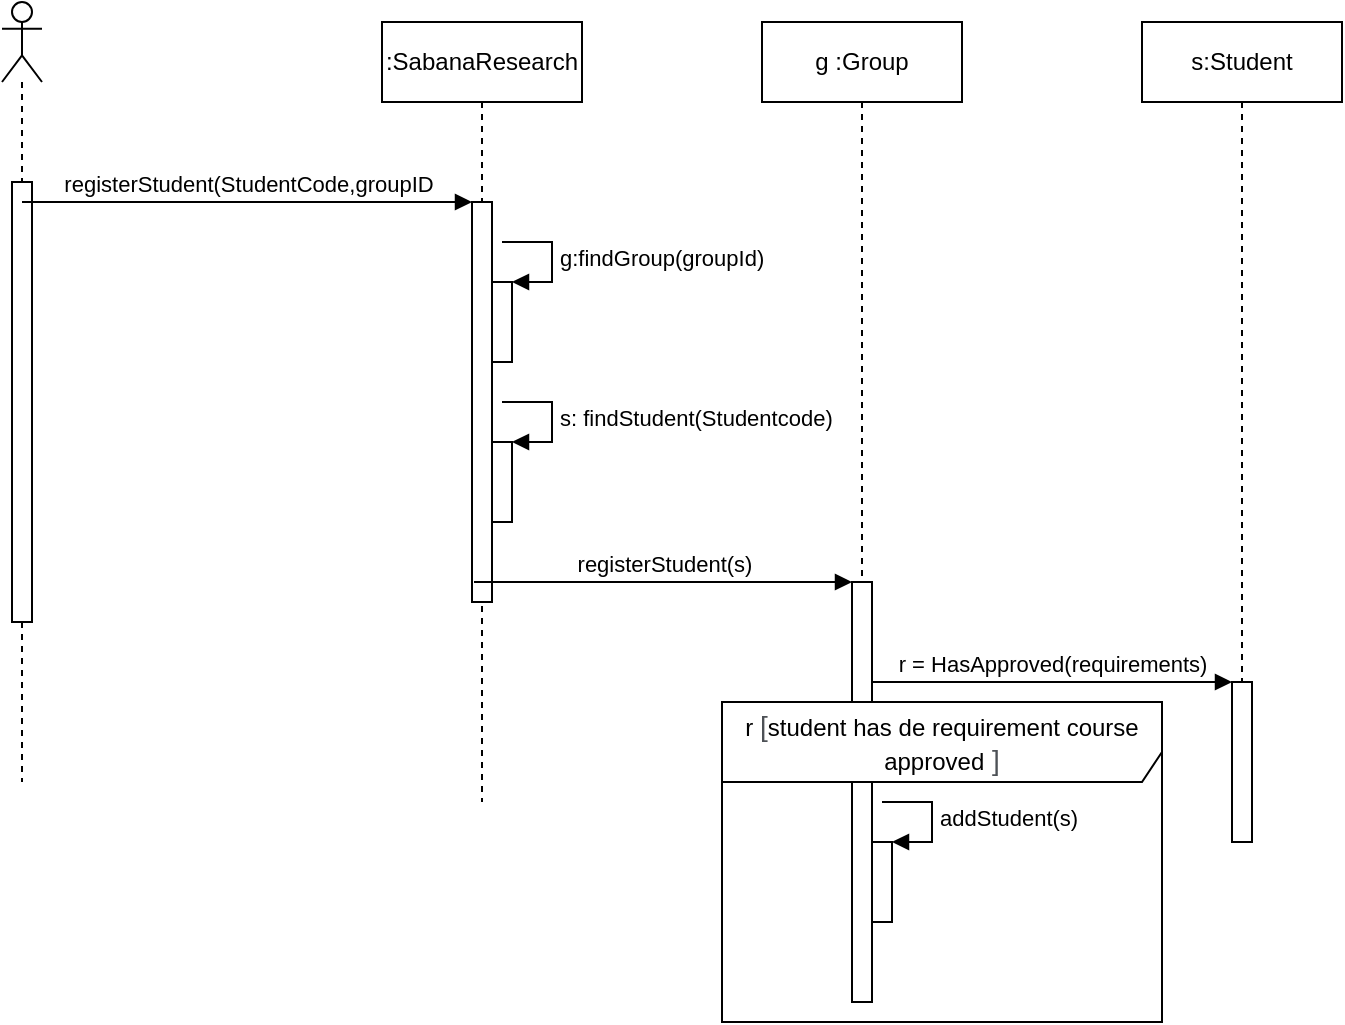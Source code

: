 <mxfile version="14.4.3" type="device"><diagram id="q7E6TLi3Y3qmIuTvze49" name="Page-1"><mxGraphModel dx="1002" dy="581" grid="1" gridSize="10" guides="1" tooltips="1" connect="1" arrows="1" fold="1" page="1" pageScale="1" pageWidth="850" pageHeight="1100" math="0" shadow="0"><root><mxCell id="0"/><mxCell id="1" parent="0"/><mxCell id="131HVhqlbt-IfODQQOmE-1" value=":SabanaResearch" style="shape=umlLifeline;perimeter=lifelinePerimeter;whiteSpace=wrap;html=1;container=1;collapsible=0;recursiveResize=0;outlineConnect=0;" vertex="1" parent="1"><mxGeometry x="220" y="40" width="100" height="390" as="geometry"/></mxCell><mxCell id="131HVhqlbt-IfODQQOmE-8" value="" style="html=1;points=[];perimeter=orthogonalPerimeter;" vertex="1" parent="131HVhqlbt-IfODQQOmE-1"><mxGeometry x="45" y="90" width="10" height="200" as="geometry"/></mxCell><mxCell id="131HVhqlbt-IfODQQOmE-11" value="" style="html=1;points=[];perimeter=orthogonalPerimeter;" vertex="1" parent="131HVhqlbt-IfODQQOmE-1"><mxGeometry x="55" y="130" width="10" height="40" as="geometry"/></mxCell><mxCell id="131HVhqlbt-IfODQQOmE-12" value="g:findGroup(groupId)" style="edgeStyle=orthogonalEdgeStyle;html=1;align=left;spacingLeft=2;endArrow=block;rounded=0;entryX=1;entryY=0;" edge="1" target="131HVhqlbt-IfODQQOmE-11" parent="131HVhqlbt-IfODQQOmE-1"><mxGeometry relative="1" as="geometry"><mxPoint x="60" y="110" as="sourcePoint"/><Array as="points"><mxPoint x="85" y="110"/></Array></mxGeometry></mxCell><mxCell id="131HVhqlbt-IfODQQOmE-13" value="" style="html=1;points=[];perimeter=orthogonalPerimeter;" vertex="1" parent="131HVhqlbt-IfODQQOmE-1"><mxGeometry x="55" y="210" width="10" height="40" as="geometry"/></mxCell><mxCell id="131HVhqlbt-IfODQQOmE-14" value="s: findStudent(Studentcode)" style="edgeStyle=orthogonalEdgeStyle;html=1;align=left;spacingLeft=2;endArrow=block;rounded=0;entryX=1;entryY=0;" edge="1" target="131HVhqlbt-IfODQQOmE-13" parent="131HVhqlbt-IfODQQOmE-1"><mxGeometry relative="1" as="geometry"><mxPoint x="60" y="190" as="sourcePoint"/><Array as="points"><mxPoint x="85" y="190"/></Array></mxGeometry></mxCell><mxCell id="131HVhqlbt-IfODQQOmE-2" value="g :Group" style="shape=umlLifeline;perimeter=lifelinePerimeter;whiteSpace=wrap;html=1;container=1;collapsible=0;recursiveResize=0;outlineConnect=0;" vertex="1" parent="1"><mxGeometry x="410" y="40" width="100" height="490" as="geometry"/></mxCell><mxCell id="131HVhqlbt-IfODQQOmE-15" value="" style="html=1;points=[];perimeter=orthogonalPerimeter;" vertex="1" parent="131HVhqlbt-IfODQQOmE-2"><mxGeometry x="45" y="280" width="10" height="210" as="geometry"/></mxCell><mxCell id="131HVhqlbt-IfODQQOmE-24" value="" style="html=1;points=[];perimeter=orthogonalPerimeter;" vertex="1" parent="131HVhqlbt-IfODQQOmE-2"><mxGeometry x="55" y="410" width="10" height="40" as="geometry"/></mxCell><mxCell id="131HVhqlbt-IfODQQOmE-25" value="addStudent(s)" style="edgeStyle=orthogonalEdgeStyle;html=1;align=left;spacingLeft=2;endArrow=block;rounded=0;entryX=1;entryY=0;" edge="1" target="131HVhqlbt-IfODQQOmE-24" parent="131HVhqlbt-IfODQQOmE-2"><mxGeometry relative="1" as="geometry"><mxPoint x="60" y="390" as="sourcePoint"/><Array as="points"><mxPoint x="85" y="390"/></Array></mxGeometry></mxCell><mxCell id="131HVhqlbt-IfODQQOmE-3" value="s:Student" style="shape=umlLifeline;perimeter=lifelinePerimeter;whiteSpace=wrap;html=1;container=1;collapsible=0;recursiveResize=0;outlineConnect=0;" vertex="1" parent="1"><mxGeometry x="600" y="40" width="100" height="410" as="geometry"/></mxCell><mxCell id="131HVhqlbt-IfODQQOmE-19" value="" style="html=1;points=[];perimeter=orthogonalPerimeter;" vertex="1" parent="131HVhqlbt-IfODQQOmE-3"><mxGeometry x="45" y="330" width="10" height="80" as="geometry"/></mxCell><mxCell id="131HVhqlbt-IfODQQOmE-4" value="" style="shape=umlLifeline;participant=umlActor;perimeter=lifelinePerimeter;whiteSpace=wrap;html=1;container=1;collapsible=0;recursiveResize=0;verticalAlign=top;spacingTop=36;outlineConnect=0;" vertex="1" parent="1"><mxGeometry x="30" y="30" width="20" height="390" as="geometry"/></mxCell><mxCell id="131HVhqlbt-IfODQQOmE-18" value="" style="html=1;points=[];perimeter=orthogonalPerimeter;" vertex="1" parent="131HVhqlbt-IfODQQOmE-4"><mxGeometry x="5" y="90" width="10" height="220" as="geometry"/></mxCell><mxCell id="131HVhqlbt-IfODQQOmE-9" value="registerStudent(StudentCode,groupID" style="html=1;verticalAlign=bottom;endArrow=block;entryX=0;entryY=0;" edge="1" target="131HVhqlbt-IfODQQOmE-8" parent="1" source="131HVhqlbt-IfODQQOmE-4"><mxGeometry relative="1" as="geometry"><mxPoint x="115" y="130" as="sourcePoint"/></mxGeometry></mxCell><mxCell id="131HVhqlbt-IfODQQOmE-16" value="registerStudent(s)" style="html=1;verticalAlign=bottom;endArrow=block;entryX=0;entryY=0;" edge="1" target="131HVhqlbt-IfODQQOmE-15" parent="1"><mxGeometry relative="1" as="geometry"><mxPoint x="266" y="320" as="sourcePoint"/></mxGeometry></mxCell><mxCell id="131HVhqlbt-IfODQQOmE-20" value="r = HasApproved(requirements)" style="html=1;verticalAlign=bottom;endArrow=block;entryX=0;entryY=0;" edge="1" target="131HVhqlbt-IfODQQOmE-19" parent="1" source="131HVhqlbt-IfODQQOmE-15"><mxGeometry relative="1" as="geometry"><mxPoint x="575" y="370" as="sourcePoint"/></mxGeometry></mxCell><mxCell id="131HVhqlbt-IfODQQOmE-23" value="r&amp;nbsp;&lt;span style=&quot;color: rgb(77 , 81 , 86) ; font-family: &amp;#34;arial&amp;#34; , sans-serif ; font-size: 14px ; text-align: left ; background-color: rgb(255 , 255 , 255)&quot;&gt;[&lt;/span&gt;student has de requirement course approved&lt;span style=&quot;color: rgb(77 , 81 , 86) ; font-family: &amp;#34;arial&amp;#34; , sans-serif ; font-size: 14px ; text-align: left ; background-color: rgb(255 , 255 , 255)&quot;&gt;&amp;nbsp;]&lt;/span&gt;" style="shape=umlFrame;whiteSpace=wrap;html=1;width=280;height=40;" vertex="1" parent="1"><mxGeometry x="390" y="380" width="220" height="160" as="geometry"/></mxCell></root></mxGraphModel></diagram></mxfile>